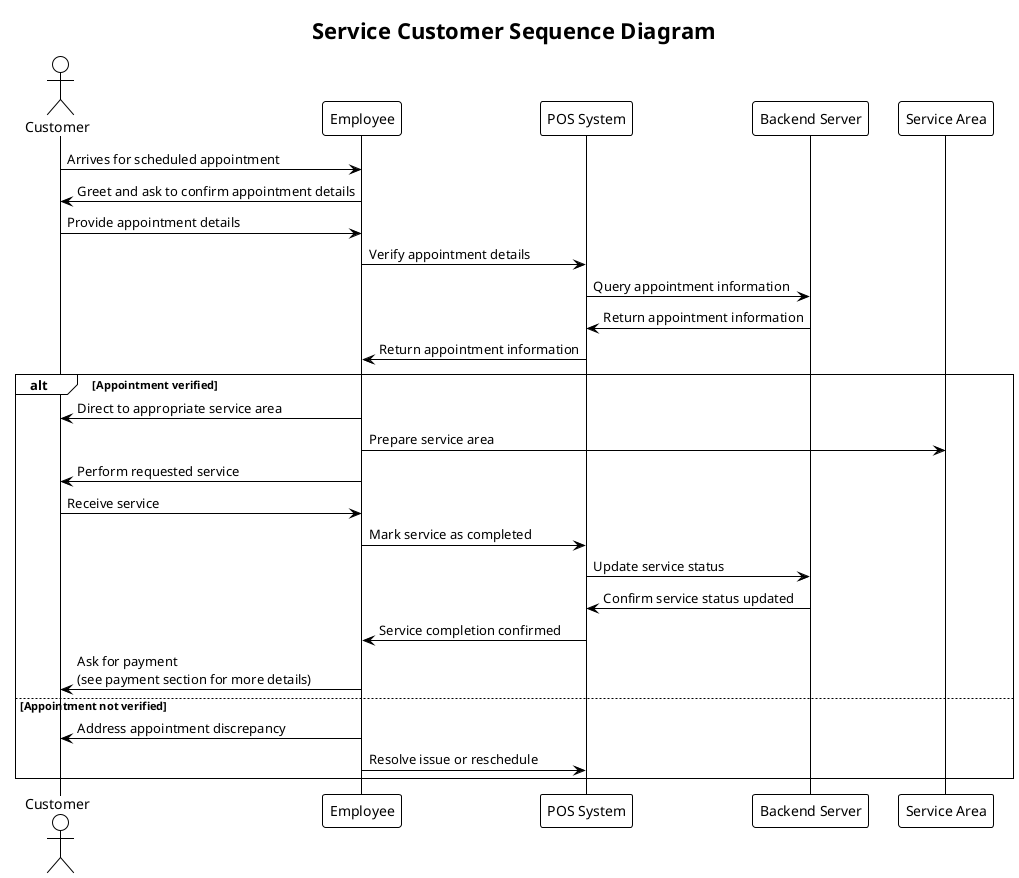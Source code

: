 @startuml service_customer_sequence
!theme plain
title Service Customer Sequence Diagram

actor Customer
participant Employee
participant "POS System" as POS
participant "Backend Server" as Backend
participant "Service Area" as Service

Customer -> Employee: Arrives for scheduled appointment
Employee -> Customer: Greet and ask to confirm appointment details
Customer -> Employee: Provide appointment details
Employee -> POS: Verify appointment details
POS -> Backend: Query appointment information
Backend -> POS: Return appointment information
POS -> Employee: Return appointment information

alt Appointment verified
  Employee -> Customer: Direct to appropriate service area
  Employee -> Service: Prepare service area
  Employee -> Customer: Perform requested service
  Customer -> Employee: Receive service
  Employee -> POS: Mark service as completed
  POS -> Backend: Update service status
  Backend -> POS: Confirm service status updated
  POS -> Employee: Service completion confirmed
  Employee -> Customer: Ask for payment \n(see payment section for more details)
else Appointment not verified
  Employee -> Customer: Address appointment discrepancy
  Employee -> POS: Resolve issue or reschedule
end

@enduml